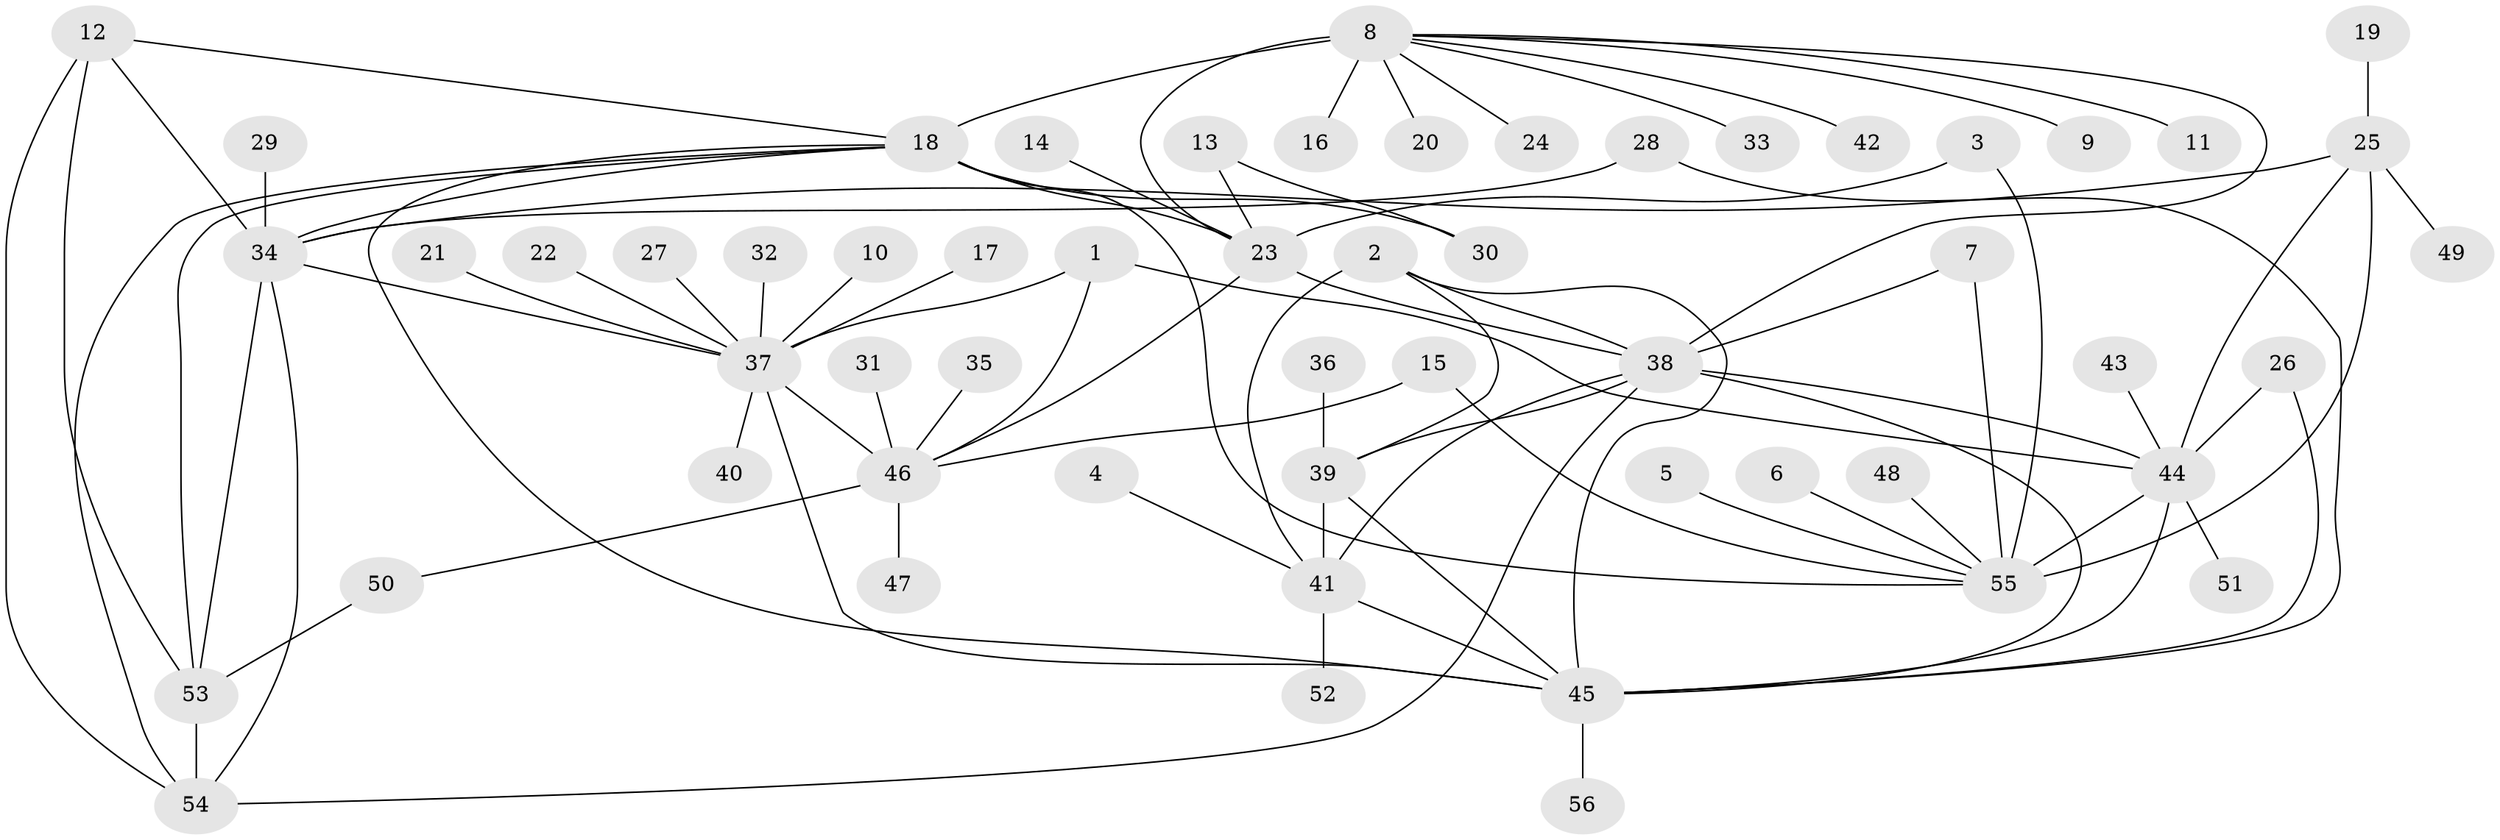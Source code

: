 // original degree distribution, {5: 0.02702702702702703, 12: 0.018018018018018018, 4: 0.02702702702702703, 9: 0.018018018018018018, 11: 0.018018018018018018, 13: 0.009009009009009009, 6: 0.05405405405405406, 7: 0.04504504504504504, 10: 0.02702702702702703, 2: 0.17117117117117117, 1: 0.5585585585585585, 3: 0.02702702702702703}
// Generated by graph-tools (version 1.1) at 2025/26/03/09/25 03:26:36]
// undirected, 56 vertices, 86 edges
graph export_dot {
graph [start="1"]
  node [color=gray90,style=filled];
  1;
  2;
  3;
  4;
  5;
  6;
  7;
  8;
  9;
  10;
  11;
  12;
  13;
  14;
  15;
  16;
  17;
  18;
  19;
  20;
  21;
  22;
  23;
  24;
  25;
  26;
  27;
  28;
  29;
  30;
  31;
  32;
  33;
  34;
  35;
  36;
  37;
  38;
  39;
  40;
  41;
  42;
  43;
  44;
  45;
  46;
  47;
  48;
  49;
  50;
  51;
  52;
  53;
  54;
  55;
  56;
  1 -- 37 [weight=2.0];
  1 -- 44 [weight=1.0];
  1 -- 46 [weight=2.0];
  2 -- 38 [weight=1.0];
  2 -- 39 [weight=1.0];
  2 -- 41 [weight=1.0];
  2 -- 45 [weight=1.0];
  3 -- 23 [weight=1.0];
  3 -- 55 [weight=1.0];
  4 -- 41 [weight=1.0];
  5 -- 55 [weight=1.0];
  6 -- 55 [weight=1.0];
  7 -- 38 [weight=1.0];
  7 -- 55 [weight=1.0];
  8 -- 9 [weight=1.0];
  8 -- 11 [weight=1.0];
  8 -- 16 [weight=1.0];
  8 -- 18 [weight=3.0];
  8 -- 20 [weight=1.0];
  8 -- 23 [weight=3.0];
  8 -- 24 [weight=1.0];
  8 -- 33 [weight=1.0];
  8 -- 38 [weight=1.0];
  8 -- 42 [weight=1.0];
  10 -- 37 [weight=1.0];
  12 -- 18 [weight=1.0];
  12 -- 34 [weight=1.0];
  12 -- 53 [weight=1.0];
  12 -- 54 [weight=1.0];
  13 -- 23 [weight=1.0];
  13 -- 30 [weight=1.0];
  14 -- 23 [weight=1.0];
  15 -- 46 [weight=1.0];
  15 -- 55 [weight=1.0];
  17 -- 37 [weight=1.0];
  18 -- 23 [weight=1.0];
  18 -- 30 [weight=2.0];
  18 -- 34 [weight=1.0];
  18 -- 45 [weight=1.0];
  18 -- 53 [weight=1.0];
  18 -- 54 [weight=1.0];
  18 -- 55 [weight=1.0];
  19 -- 25 [weight=1.0];
  21 -- 37 [weight=1.0];
  22 -- 37 [weight=1.0];
  23 -- 38 [weight=1.0];
  23 -- 46 [weight=1.0];
  25 -- 34 [weight=1.0];
  25 -- 44 [weight=2.0];
  25 -- 49 [weight=1.0];
  25 -- 55 [weight=2.0];
  26 -- 44 [weight=1.0];
  26 -- 45 [weight=1.0];
  27 -- 37 [weight=1.0];
  28 -- 34 [weight=1.0];
  28 -- 45 [weight=1.0];
  29 -- 34 [weight=1.0];
  31 -- 46 [weight=1.0];
  32 -- 37 [weight=1.0];
  34 -- 37 [weight=1.0];
  34 -- 53 [weight=1.0];
  34 -- 54 [weight=1.0];
  35 -- 46 [weight=1.0];
  36 -- 39 [weight=1.0];
  37 -- 40 [weight=1.0];
  37 -- 45 [weight=1.0];
  37 -- 46 [weight=4.0];
  38 -- 39 [weight=1.0];
  38 -- 41 [weight=1.0];
  38 -- 44 [weight=1.0];
  38 -- 45 [weight=1.0];
  38 -- 54 [weight=1.0];
  39 -- 41 [weight=1.0];
  39 -- 45 [weight=1.0];
  41 -- 45 [weight=1.0];
  41 -- 52 [weight=1.0];
  43 -- 44 [weight=1.0];
  44 -- 45 [weight=1.0];
  44 -- 51 [weight=1.0];
  44 -- 55 [weight=4.0];
  45 -- 56 [weight=1.0];
  46 -- 47 [weight=1.0];
  46 -- 50 [weight=1.0];
  48 -- 55 [weight=1.0];
  50 -- 53 [weight=1.0];
  53 -- 54 [weight=1.0];
}
